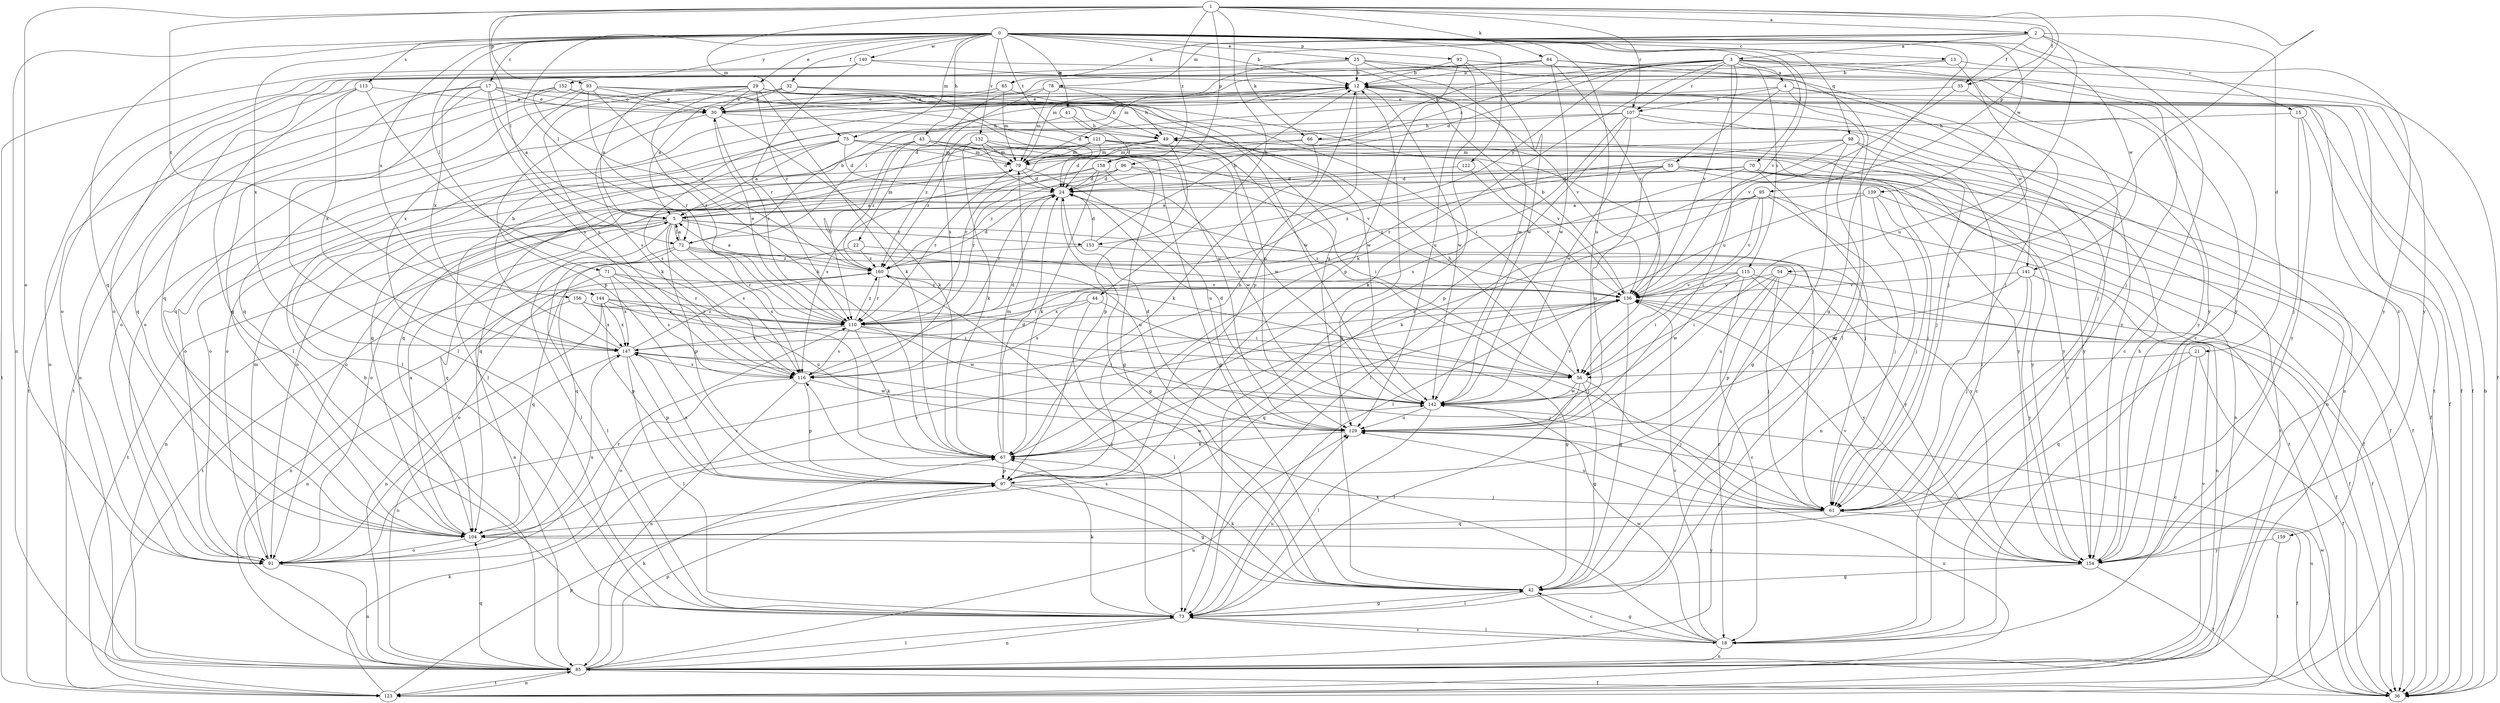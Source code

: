 strict digraph  {
0;
1;
2;
3;
4;
5;
12;
13;
15;
17;
18;
21;
22;
24;
25;
29;
30;
32;
35;
36;
41;
42;
43;
44;
49;
54;
55;
56;
61;
64;
65;
66;
67;
70;
71;
72;
73;
75;
78;
79;
85;
91;
92;
93;
95;
96;
97;
98;
104;
107;
110;
113;
115;
116;
121;
122;
123;
129;
132;
136;
139;
140;
141;
142;
144;
147;
152;
153;
154;
156;
158;
159;
160;
0 -> 12  [label=b];
0 -> 13  [label=c];
0 -> 15  [label=c];
0 -> 17  [label=c];
0 -> 25  [label=e];
0 -> 29  [label=e];
0 -> 32  [label=f];
0 -> 41  [label=g];
0 -> 42  [label=g];
0 -> 43  [label=h];
0 -> 70  [label=l];
0 -> 71  [label=l];
0 -> 72  [label=l];
0 -> 75  [label=m];
0 -> 85  [label=n];
0 -> 92  [label=p];
0 -> 98  [label=q];
0 -> 104  [label=q];
0 -> 113  [label=s];
0 -> 121  [label=t];
0 -> 122  [label=t];
0 -> 129  [label=u];
0 -> 132  [label=v];
0 -> 136  [label=v];
0 -> 139  [label=w];
0 -> 140  [label=w];
0 -> 141  [label=w];
0 -> 144  [label=x];
0 -> 147  [label=x];
0 -> 152  [label=y];
1 -> 2  [label=a];
1 -> 35  [label=f];
1 -> 44  [label=h];
1 -> 54  [label=i];
1 -> 64  [label=k];
1 -> 72  [label=l];
1 -> 75  [label=m];
1 -> 91  [label=o];
1 -> 93  [label=p];
1 -> 95  [label=p];
1 -> 96  [label=p];
1 -> 107  [label=r];
1 -> 156  [label=z];
1 -> 158  [label=z];
2 -> 3  [label=a];
2 -> 18  [label=c];
2 -> 21  [label=d];
2 -> 35  [label=f];
2 -> 65  [label=k];
2 -> 66  [label=k];
2 -> 78  [label=m];
2 -> 129  [label=u];
3 -> 4  [label=a];
3 -> 18  [label=c];
3 -> 22  [label=d];
3 -> 24  [label=d];
3 -> 36  [label=f];
3 -> 61  [label=j];
3 -> 66  [label=k];
3 -> 67  [label=k];
3 -> 107  [label=r];
3 -> 115  [label=s];
3 -> 129  [label=u];
3 -> 136  [label=v];
3 -> 153  [label=y];
3 -> 158  [label=z];
4 -> 42  [label=g];
4 -> 55  [label=i];
4 -> 72  [label=l];
4 -> 107  [label=r];
4 -> 141  [label=w];
4 -> 159  [label=z];
5 -> 72  [label=l];
5 -> 73  [label=l];
5 -> 79  [label=m];
5 -> 85  [label=n];
5 -> 97  [label=p];
5 -> 104  [label=q];
5 -> 116  [label=s];
5 -> 123  [label=t];
5 -> 129  [label=u];
5 -> 153  [label=y];
5 -> 154  [label=y];
12 -> 30  [label=e];
12 -> 91  [label=o];
12 -> 97  [label=p];
12 -> 136  [label=v];
12 -> 142  [label=w];
12 -> 154  [label=y];
13 -> 12  [label=b];
13 -> 61  [label=j];
13 -> 104  [label=q];
13 -> 154  [label=y];
15 -> 36  [label=f];
15 -> 49  [label=h];
15 -> 61  [label=j];
15 -> 154  [label=y];
17 -> 5  [label=a];
17 -> 30  [label=e];
17 -> 73  [label=l];
17 -> 104  [label=q];
17 -> 116  [label=s];
17 -> 123  [label=t];
17 -> 129  [label=u];
17 -> 142  [label=w];
18 -> 42  [label=g];
18 -> 73  [label=l];
18 -> 85  [label=n];
18 -> 136  [label=v];
18 -> 142  [label=w];
18 -> 147  [label=x];
21 -> 18  [label=c];
21 -> 36  [label=f];
21 -> 56  [label=i];
21 -> 104  [label=q];
22 -> 104  [label=q];
22 -> 136  [label=v];
22 -> 160  [label=z];
24 -> 5  [label=a];
24 -> 42  [label=g];
24 -> 61  [label=j];
24 -> 91  [label=o];
24 -> 110  [label=r];
25 -> 12  [label=b];
25 -> 61  [label=j];
25 -> 79  [label=m];
25 -> 91  [label=o];
25 -> 142  [label=w];
25 -> 154  [label=y];
29 -> 5  [label=a];
29 -> 30  [label=e];
29 -> 36  [label=f];
29 -> 49  [label=h];
29 -> 67  [label=k];
29 -> 104  [label=q];
29 -> 110  [label=r];
29 -> 116  [label=s];
29 -> 142  [label=w];
29 -> 160  [label=z];
30 -> 49  [label=h];
30 -> 67  [label=k];
30 -> 110  [label=r];
30 -> 116  [label=s];
32 -> 5  [label=a];
32 -> 24  [label=d];
32 -> 30  [label=e];
32 -> 97  [label=p];
32 -> 129  [label=u];
32 -> 154  [label=y];
35 -> 30  [label=e];
35 -> 61  [label=j];
35 -> 136  [label=v];
36 -> 12  [label=b];
36 -> 129  [label=u];
36 -> 142  [label=w];
41 -> 24  [label=d];
41 -> 49  [label=h];
41 -> 73  [label=l];
42 -> 12  [label=b];
42 -> 18  [label=c];
42 -> 67  [label=k];
42 -> 73  [label=l];
42 -> 116  [label=s];
43 -> 73  [label=l];
43 -> 79  [label=m];
43 -> 110  [label=r];
43 -> 136  [label=v];
43 -> 154  [label=y];
43 -> 160  [label=z];
44 -> 42  [label=g];
44 -> 73  [label=l];
44 -> 110  [label=r];
44 -> 116  [label=s];
49 -> 79  [label=m];
49 -> 91  [label=o];
49 -> 97  [label=p];
49 -> 104  [label=q];
49 -> 154  [label=y];
54 -> 36  [label=f];
54 -> 56  [label=i];
54 -> 61  [label=j];
54 -> 97  [label=p];
54 -> 129  [label=u];
54 -> 136  [label=v];
55 -> 24  [label=d];
55 -> 61  [label=j];
55 -> 85  [label=n];
55 -> 104  [label=q];
55 -> 123  [label=t];
55 -> 129  [label=u];
55 -> 160  [label=z];
56 -> 42  [label=g];
56 -> 49  [label=h];
56 -> 61  [label=j];
56 -> 73  [label=l];
56 -> 142  [label=w];
61 -> 36  [label=f];
61 -> 104  [label=q];
61 -> 129  [label=u];
64 -> 12  [label=b];
64 -> 73  [label=l];
64 -> 79  [label=m];
64 -> 91  [label=o];
64 -> 136  [label=v];
64 -> 142  [label=w];
64 -> 147  [label=x];
64 -> 154  [label=y];
65 -> 30  [label=e];
65 -> 56  [label=i];
65 -> 79  [label=m];
65 -> 104  [label=q];
66 -> 67  [label=k];
66 -> 79  [label=m];
66 -> 85  [label=n];
66 -> 110  [label=r];
67 -> 24  [label=d];
67 -> 79  [label=m];
67 -> 97  [label=p];
67 -> 142  [label=w];
70 -> 24  [label=d];
70 -> 36  [label=f];
70 -> 61  [label=j];
70 -> 91  [label=o];
70 -> 116  [label=s];
70 -> 154  [label=y];
71 -> 91  [label=o];
71 -> 110  [label=r];
71 -> 116  [label=s];
71 -> 136  [label=v];
71 -> 147  [label=x];
72 -> 5  [label=a];
72 -> 12  [label=b];
72 -> 18  [label=c];
72 -> 73  [label=l];
72 -> 110  [label=r];
72 -> 116  [label=s];
72 -> 123  [label=t];
72 -> 160  [label=z];
73 -> 18  [label=c];
73 -> 42  [label=g];
73 -> 67  [label=k];
73 -> 85  [label=n];
73 -> 129  [label=u];
73 -> 160  [label=z];
75 -> 5  [label=a];
75 -> 24  [label=d];
75 -> 42  [label=g];
75 -> 79  [label=m];
75 -> 91  [label=o];
75 -> 116  [label=s];
75 -> 154  [label=y];
78 -> 30  [label=e];
78 -> 49  [label=h];
78 -> 79  [label=m];
78 -> 116  [label=s];
78 -> 123  [label=t];
79 -> 24  [label=d];
79 -> 110  [label=r];
79 -> 129  [label=u];
85 -> 12  [label=b];
85 -> 36  [label=f];
85 -> 67  [label=k];
85 -> 73  [label=l];
85 -> 97  [label=p];
85 -> 104  [label=q];
85 -> 123  [label=t];
85 -> 129  [label=u];
85 -> 136  [label=v];
91 -> 79  [label=m];
91 -> 85  [label=n];
91 -> 110  [label=r];
91 -> 136  [label=v];
91 -> 147  [label=x];
92 -> 12  [label=b];
92 -> 73  [label=l];
92 -> 97  [label=p];
92 -> 142  [label=w];
92 -> 154  [label=y];
93 -> 30  [label=e];
93 -> 36  [label=f];
93 -> 91  [label=o];
93 -> 110  [label=r];
93 -> 129  [label=u];
93 -> 147  [label=x];
93 -> 160  [label=z];
95 -> 5  [label=a];
95 -> 56  [label=i];
95 -> 61  [label=j];
95 -> 67  [label=k];
95 -> 123  [label=t];
95 -> 136  [label=v];
95 -> 160  [label=z];
96 -> 24  [label=d];
96 -> 36  [label=f];
96 -> 56  [label=i];
96 -> 91  [label=o];
96 -> 160  [label=z];
97 -> 12  [label=b];
97 -> 42  [label=g];
97 -> 61  [label=j];
97 -> 147  [label=x];
98 -> 18  [label=c];
98 -> 42  [label=g];
98 -> 61  [label=j];
98 -> 73  [label=l];
98 -> 79  [label=m];
98 -> 110  [label=r];
104 -> 5  [label=a];
104 -> 91  [label=o];
104 -> 136  [label=v];
104 -> 154  [label=y];
107 -> 18  [label=c];
107 -> 49  [label=h];
107 -> 67  [label=k];
107 -> 85  [label=n];
107 -> 97  [label=p];
107 -> 142  [label=w];
107 -> 160  [label=z];
110 -> 30  [label=e];
110 -> 61  [label=j];
110 -> 67  [label=k];
110 -> 116  [label=s];
110 -> 142  [label=w];
110 -> 147  [label=x];
110 -> 160  [label=z];
113 -> 30  [label=e];
113 -> 67  [label=k];
113 -> 73  [label=l];
113 -> 85  [label=n];
113 -> 147  [label=x];
115 -> 18  [label=c];
115 -> 56  [label=i];
115 -> 85  [label=n];
115 -> 136  [label=v];
115 -> 142  [label=w];
115 -> 147  [label=x];
115 -> 154  [label=y];
116 -> 24  [label=d];
116 -> 85  [label=n];
116 -> 91  [label=o];
116 -> 97  [label=p];
116 -> 142  [label=w];
121 -> 24  [label=d];
121 -> 56  [label=i];
121 -> 79  [label=m];
121 -> 91  [label=o];
121 -> 104  [label=q];
121 -> 136  [label=v];
121 -> 142  [label=w];
122 -> 24  [label=d];
122 -> 136  [label=v];
123 -> 67  [label=k];
123 -> 85  [label=n];
123 -> 97  [label=p];
123 -> 129  [label=u];
129 -> 24  [label=d];
129 -> 67  [label=k];
132 -> 24  [label=d];
132 -> 36  [label=f];
132 -> 42  [label=g];
132 -> 67  [label=k];
132 -> 79  [label=m];
132 -> 160  [label=z];
136 -> 12  [label=b];
136 -> 36  [label=f];
136 -> 42  [label=g];
136 -> 104  [label=q];
136 -> 110  [label=r];
139 -> 5  [label=a];
139 -> 36  [label=f];
139 -> 61  [label=j];
139 -> 73  [label=l];
139 -> 85  [label=n];
140 -> 12  [label=b];
140 -> 85  [label=n];
140 -> 110  [label=r];
140 -> 123  [label=t];
140 -> 129  [label=u];
141 -> 36  [label=f];
141 -> 61  [label=j];
141 -> 136  [label=v];
141 -> 142  [label=w];
141 -> 154  [label=y];
142 -> 24  [label=d];
142 -> 73  [label=l];
142 -> 129  [label=u];
142 -> 136  [label=v];
144 -> 56  [label=i];
144 -> 85  [label=n];
144 -> 97  [label=p];
144 -> 110  [label=r];
144 -> 129  [label=u];
144 -> 147  [label=x];
147 -> 12  [label=b];
147 -> 56  [label=i];
147 -> 73  [label=l];
147 -> 85  [label=n];
147 -> 97  [label=p];
147 -> 116  [label=s];
147 -> 160  [label=z];
152 -> 30  [label=e];
152 -> 56  [label=i];
152 -> 67  [label=k];
152 -> 104  [label=q];
152 -> 123  [label=t];
153 -> 12  [label=b];
153 -> 24  [label=d];
153 -> 85  [label=n];
153 -> 154  [label=y];
154 -> 36  [label=f];
154 -> 42  [label=g];
154 -> 49  [label=h];
154 -> 136  [label=v];
156 -> 56  [label=i];
156 -> 85  [label=n];
156 -> 110  [label=r];
156 -> 147  [label=x];
158 -> 24  [label=d];
158 -> 67  [label=k];
158 -> 110  [label=r];
158 -> 116  [label=s];
158 -> 142  [label=w];
159 -> 123  [label=t];
159 -> 154  [label=y];
160 -> 5  [label=a];
160 -> 24  [label=d];
160 -> 61  [label=j];
160 -> 85  [label=n];
160 -> 104  [label=q];
160 -> 110  [label=r];
160 -> 136  [label=v];
}
